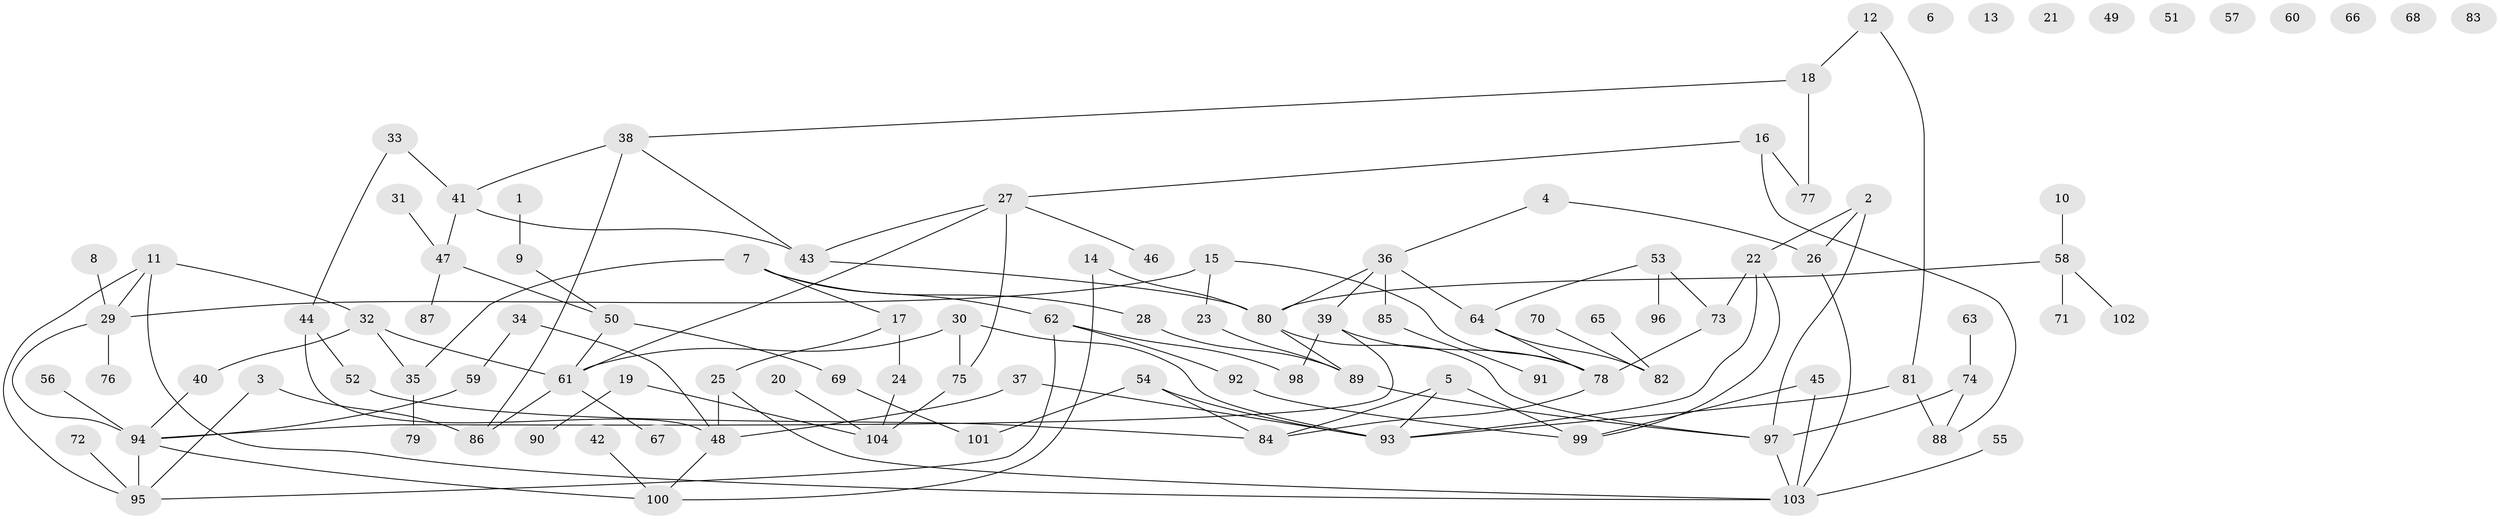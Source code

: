 // coarse degree distribution, {0: 0.16129032258064516, 1: 0.2903225806451613, 2: 0.1935483870967742, 5: 0.12903225806451613, 3: 0.06451612903225806, 4: 0.06451612903225806, 6: 0.04838709677419355, 9: 0.03225806451612903, 8: 0.016129032258064516}
// Generated by graph-tools (version 1.1) at 2025/43/03/04/25 21:43:43]
// undirected, 104 vertices, 132 edges
graph export_dot {
graph [start="1"]
  node [color=gray90,style=filled];
  1;
  2;
  3;
  4;
  5;
  6;
  7;
  8;
  9;
  10;
  11;
  12;
  13;
  14;
  15;
  16;
  17;
  18;
  19;
  20;
  21;
  22;
  23;
  24;
  25;
  26;
  27;
  28;
  29;
  30;
  31;
  32;
  33;
  34;
  35;
  36;
  37;
  38;
  39;
  40;
  41;
  42;
  43;
  44;
  45;
  46;
  47;
  48;
  49;
  50;
  51;
  52;
  53;
  54;
  55;
  56;
  57;
  58;
  59;
  60;
  61;
  62;
  63;
  64;
  65;
  66;
  67;
  68;
  69;
  70;
  71;
  72;
  73;
  74;
  75;
  76;
  77;
  78;
  79;
  80;
  81;
  82;
  83;
  84;
  85;
  86;
  87;
  88;
  89;
  90;
  91;
  92;
  93;
  94;
  95;
  96;
  97;
  98;
  99;
  100;
  101;
  102;
  103;
  104;
  1 -- 9;
  2 -- 22;
  2 -- 26;
  2 -- 97;
  3 -- 86;
  3 -- 95;
  4 -- 26;
  4 -- 36;
  5 -- 84;
  5 -- 93;
  5 -- 99;
  7 -- 17;
  7 -- 28;
  7 -- 35;
  7 -- 62;
  8 -- 29;
  9 -- 50;
  10 -- 58;
  11 -- 29;
  11 -- 32;
  11 -- 95;
  11 -- 103;
  12 -- 18;
  12 -- 81;
  14 -- 80;
  14 -- 100;
  15 -- 23;
  15 -- 29;
  15 -- 78;
  16 -- 27;
  16 -- 77;
  16 -- 88;
  17 -- 24;
  17 -- 25;
  18 -- 38;
  18 -- 77;
  19 -- 90;
  19 -- 104;
  20 -- 104;
  22 -- 73;
  22 -- 93;
  22 -- 99;
  23 -- 89;
  24 -- 104;
  25 -- 48;
  25 -- 103;
  26 -- 103;
  27 -- 43;
  27 -- 46;
  27 -- 61;
  27 -- 75;
  28 -- 89;
  29 -- 76;
  29 -- 94;
  30 -- 61;
  30 -- 75;
  30 -- 93;
  31 -- 47;
  32 -- 35;
  32 -- 40;
  32 -- 61;
  33 -- 41;
  33 -- 44;
  34 -- 48;
  34 -- 59;
  35 -- 79;
  36 -- 39;
  36 -- 64;
  36 -- 80;
  36 -- 85;
  37 -- 48;
  37 -- 93;
  38 -- 41;
  38 -- 43;
  38 -- 86;
  39 -- 78;
  39 -- 94;
  39 -- 98;
  40 -- 94;
  41 -- 43;
  41 -- 47;
  42 -- 100;
  43 -- 80;
  44 -- 48;
  44 -- 52;
  45 -- 99;
  45 -- 103;
  47 -- 50;
  47 -- 87;
  48 -- 100;
  50 -- 61;
  50 -- 69;
  52 -- 84;
  53 -- 64;
  53 -- 73;
  53 -- 96;
  54 -- 84;
  54 -- 93;
  54 -- 101;
  55 -- 103;
  56 -- 94;
  58 -- 71;
  58 -- 80;
  58 -- 102;
  59 -- 94;
  61 -- 67;
  61 -- 86;
  62 -- 92;
  62 -- 95;
  62 -- 98;
  63 -- 74;
  64 -- 78;
  64 -- 82;
  65 -- 82;
  69 -- 101;
  70 -- 82;
  72 -- 95;
  73 -- 78;
  74 -- 88;
  74 -- 97;
  75 -- 104;
  78 -- 84;
  80 -- 89;
  80 -- 97;
  81 -- 88;
  81 -- 93;
  85 -- 91;
  89 -- 97;
  92 -- 99;
  94 -- 95;
  94 -- 100;
  97 -- 103;
}
